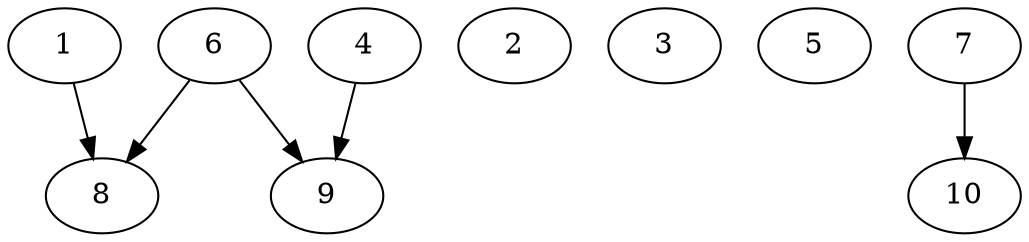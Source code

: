 // DAG automatically generated by daggen at Thu Oct  3 13:58:04 2019
// ./daggen --dot -n 10 --ccr 0.3 --fat 0.9 --regular 0.9 --density 0.7 --mindata 5242880 --maxdata 52428800 
digraph G {
  1 [size="169192107", alpha="0.18", expect_size="50757632"] 
  1 -> 8 [size ="50757632"]
  2 [size="124221440", alpha="0.03", expect_size="37266432"] 
  3 [size="71058773", alpha="0.12", expect_size="21317632"] 
  4 [size="21118293", alpha="0.07", expect_size="6335488"] 
  4 -> 9 [size ="6335488"]
  5 [size="162587307", alpha="0.02", expect_size="48776192"] 
  6 [size="22388053", alpha="0.03", expect_size="6716416"] 
  6 -> 8 [size ="6716416"]
  6 -> 9 [size ="6716416"]
  7 [size="37249707", alpha="0.07", expect_size="11174912"] 
  7 -> 10 [size ="11174912"]
  8 [size="171625813", alpha="0.08", expect_size="51487744"] 
  9 [size="42905600", alpha="0.00", expect_size="12871680"] 
  10 [size="56040107", alpha="0.15", expect_size="16812032"] 
}
